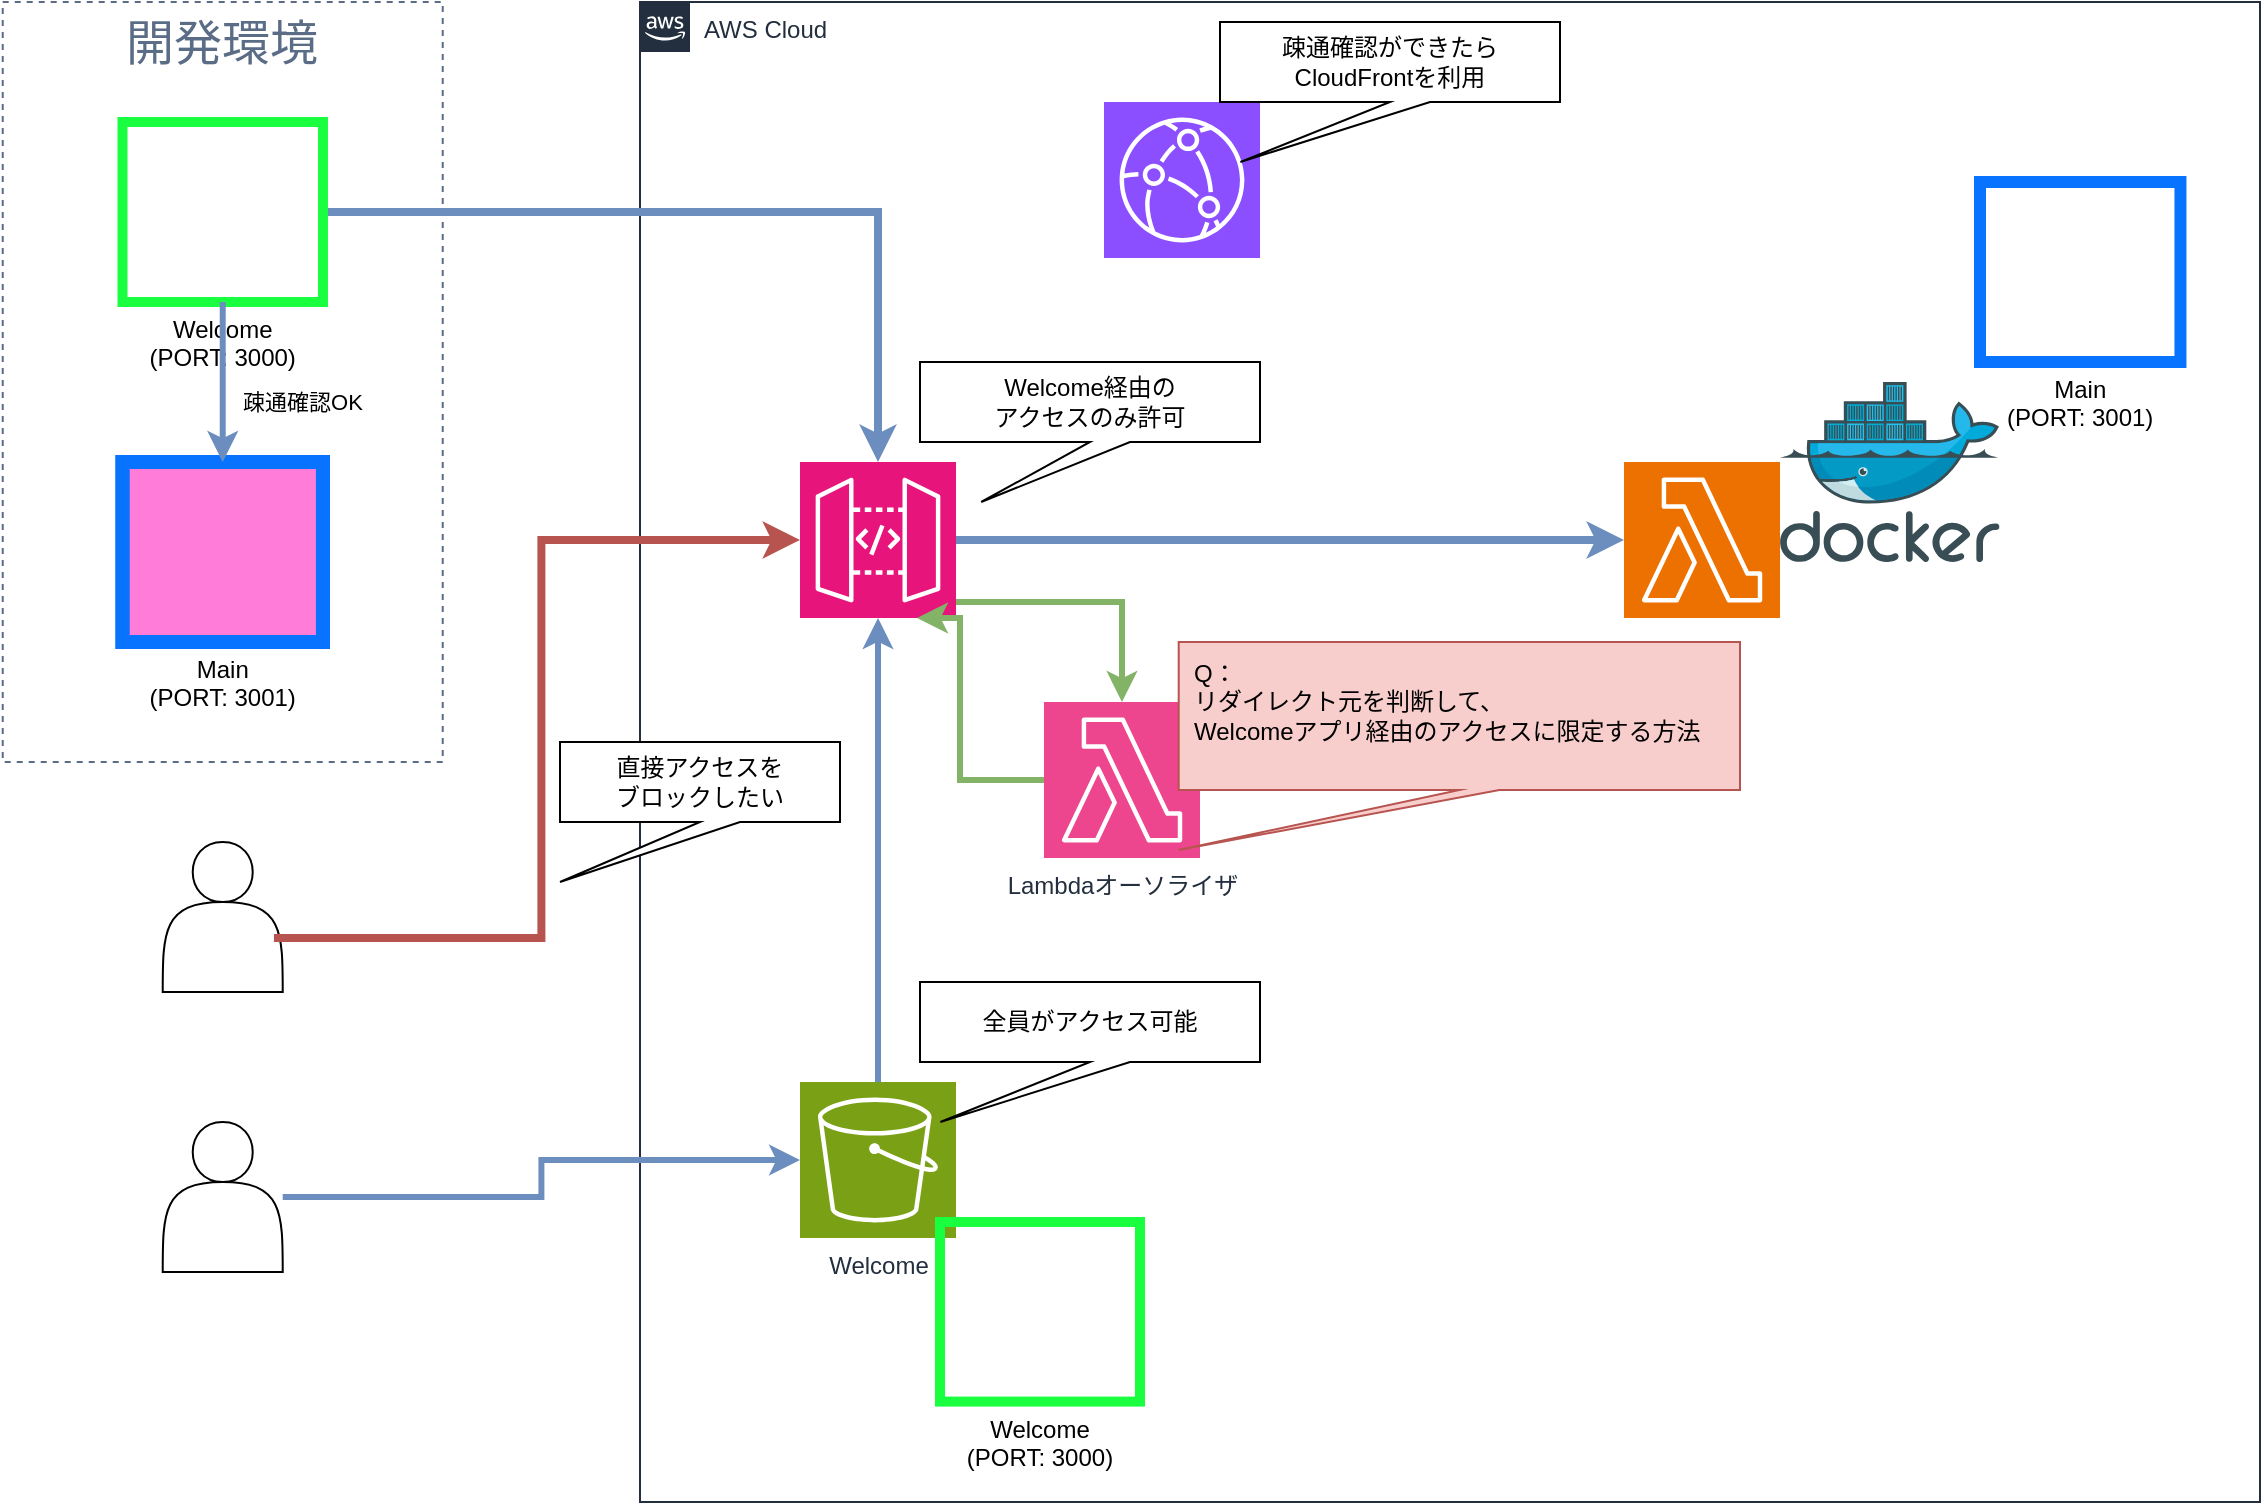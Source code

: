<mxfile version="24.7.13">
  <diagram name="ページ1" id="oKM_rWbbFsQeyxLx6hBT">
    <mxGraphModel dx="1434" dy="785" grid="1" gridSize="10" guides="1" tooltips="1" connect="1" arrows="1" fold="1" page="1" pageScale="1" pageWidth="827" pageHeight="1169" math="0" shadow="0">
      <root>
        <mxCell id="0" />
        <mxCell id="1" parent="0" />
        <mxCell id="fsGPkaUiXoxHUEZwdyoa-4" value="&lt;span style=&quot;font-size: 24px;&quot;&gt;開発環境&lt;/span&gt;" style="fillColor=none;strokeColor=#5A6C86;dashed=1;verticalAlign=top;fontStyle=0;fontColor=#5A6C86;whiteSpace=wrap;html=1;" vertex="1" parent="1">
          <mxGeometry x="61.36" y="120" width="220" height="380" as="geometry" />
        </mxCell>
        <mxCell id="fsGPkaUiXoxHUEZwdyoa-3" value="AWS Cloud" style="points=[[0,0],[0.25,0],[0.5,0],[0.75,0],[1,0],[1,0.25],[1,0.5],[1,0.75],[1,1],[0.75,1],[0.5,1],[0.25,1],[0,1],[0,0.75],[0,0.5],[0,0.25]];outlineConnect=0;gradientColor=none;html=1;whiteSpace=wrap;fontSize=12;fontStyle=0;container=1;pointerEvents=0;collapsible=0;recursiveResize=0;shape=mxgraph.aws4.group;grIcon=mxgraph.aws4.group_aws_cloud_alt;strokeColor=#232F3E;fillColor=none;verticalAlign=top;align=left;spacingLeft=30;fontColor=#232F3E;dashed=0;" vertex="1" parent="1">
          <mxGeometry x="380" y="120" width="810" height="750" as="geometry" />
        </mxCell>
        <mxCell id="fsGPkaUiXoxHUEZwdyoa-16" style="edgeStyle=orthogonalEdgeStyle;rounded=0;orthogonalLoop=1;jettySize=auto;html=1;fillColor=#dae8fc;strokeColor=#6c8ebf;strokeWidth=4;" edge="1" parent="fsGPkaUiXoxHUEZwdyoa-3" source="fsGPkaUiXoxHUEZwdyoa-5" target="fsGPkaUiXoxHUEZwdyoa-6">
          <mxGeometry relative="1" as="geometry" />
        </mxCell>
        <mxCell id="fsGPkaUiXoxHUEZwdyoa-35" style="edgeStyle=orthogonalEdgeStyle;rounded=0;orthogonalLoop=1;jettySize=auto;html=1;fillColor=#d5e8d4;strokeColor=#82b366;strokeWidth=3;" edge="1" parent="fsGPkaUiXoxHUEZwdyoa-3" source="fsGPkaUiXoxHUEZwdyoa-5" target="fsGPkaUiXoxHUEZwdyoa-33">
          <mxGeometry relative="1" as="geometry">
            <Array as="points">
              <mxPoint x="241" y="300" />
            </Array>
          </mxGeometry>
        </mxCell>
        <mxCell id="fsGPkaUiXoxHUEZwdyoa-5" value="" style="sketch=0;points=[[0,0,0],[0.25,0,0],[0.5,0,0],[0.75,0,0],[1,0,0],[0,1,0],[0.25,1,0],[0.5,1,0],[0.75,1,0],[1,1,0],[0,0.25,0],[0,0.5,0],[0,0.75,0],[1,0.25,0],[1,0.5,0],[1,0.75,0]];outlineConnect=0;fontColor=#232F3E;fillColor=#E7157B;strokeColor=#ffffff;dashed=0;verticalLabelPosition=bottom;verticalAlign=top;align=center;html=1;fontSize=12;fontStyle=0;aspect=fixed;shape=mxgraph.aws4.resourceIcon;resIcon=mxgraph.aws4.api_gateway;" vertex="1" parent="fsGPkaUiXoxHUEZwdyoa-3">
          <mxGeometry x="80" y="230" width="78" height="78" as="geometry" />
        </mxCell>
        <mxCell id="fsGPkaUiXoxHUEZwdyoa-6" value="" style="sketch=0;points=[[0,0,0],[0.25,0,0],[0.5,0,0],[0.75,0,0],[1,0,0],[0,1,0],[0.25,1,0],[0.5,1,0],[0.75,1,0],[1,1,0],[0,0.25,0],[0,0.5,0],[0,0.75,0],[1,0.25,0],[1,0.5,0],[1,0.75,0]];outlineConnect=0;fontColor=#232F3E;fillColor=#ED7100;strokeColor=#ffffff;dashed=0;verticalLabelPosition=bottom;verticalAlign=top;align=center;html=1;fontSize=12;fontStyle=0;aspect=fixed;shape=mxgraph.aws4.resourceIcon;resIcon=mxgraph.aws4.lambda;" vertex="1" parent="fsGPkaUiXoxHUEZwdyoa-3">
          <mxGeometry x="492" y="230" width="78" height="78" as="geometry" />
        </mxCell>
        <mxCell id="fsGPkaUiXoxHUEZwdyoa-18" value="Main&#xa;(PORT: 3001)" style="shape=image;verticalLabelPosition=bottom;labelBackgroundColor=default;verticalAlign=top;aspect=fixed;imageAspect=0;image=https://images.ctfassets.net/23aumh6u8s0i/6pjUKboBuFLvCKkE3esaFA/5f2101d6d2add5c615db5e98a553fc44/nextjs.jpeg;imageBorder=#0873FF;strokeWidth=6;" vertex="1" parent="fsGPkaUiXoxHUEZwdyoa-3">
          <mxGeometry x="670" y="90" width="100.23" height="90" as="geometry" />
        </mxCell>
        <mxCell id="fsGPkaUiXoxHUEZwdyoa-19" value="" style="image;sketch=0;aspect=fixed;html=1;points=[];align=center;fontSize=12;image=img/lib/mscae/Docker.svg;" vertex="1" parent="fsGPkaUiXoxHUEZwdyoa-3">
          <mxGeometry x="570" y="190" width="109.76" height="90" as="geometry" />
        </mxCell>
        <mxCell id="fsGPkaUiXoxHUEZwdyoa-26" style="edgeStyle=orthogonalEdgeStyle;rounded=0;orthogonalLoop=1;jettySize=auto;html=1;fillColor=#dae8fc;strokeColor=#6c8ebf;strokeWidth=3;" edge="1" parent="fsGPkaUiXoxHUEZwdyoa-3" source="fsGPkaUiXoxHUEZwdyoa-23" target="fsGPkaUiXoxHUEZwdyoa-5">
          <mxGeometry relative="1" as="geometry" />
        </mxCell>
        <mxCell id="fsGPkaUiXoxHUEZwdyoa-23" value="Welcome" style="sketch=0;points=[[0,0,0],[0.25,0,0],[0.5,0,0],[0.75,0,0],[1,0,0],[0,1,0],[0.25,1,0],[0.5,1,0],[0.75,1,0],[1,1,0],[0,0.25,0],[0,0.5,0],[0,0.75,0],[1,0.25,0],[1,0.5,0],[1,0.75,0]];outlineConnect=0;fontColor=#232F3E;fillColor=#7AA116;strokeColor=#ffffff;dashed=0;verticalLabelPosition=bottom;verticalAlign=top;align=center;html=1;fontSize=12;fontStyle=0;aspect=fixed;shape=mxgraph.aws4.resourceIcon;resIcon=mxgraph.aws4.s3;" vertex="1" parent="fsGPkaUiXoxHUEZwdyoa-3">
          <mxGeometry x="80" y="540" width="78" height="78" as="geometry" />
        </mxCell>
        <mxCell id="fsGPkaUiXoxHUEZwdyoa-28" value="全員がアクセス可能" style="shape=callout;whiteSpace=wrap;html=1;perimeter=calloutPerimeter;position2=0.06;" vertex="1" parent="fsGPkaUiXoxHUEZwdyoa-3">
          <mxGeometry x="140" y="490" width="170" height="70" as="geometry" />
        </mxCell>
        <mxCell id="fsGPkaUiXoxHUEZwdyoa-30" value="Welcome経由の&lt;div&gt;アクセスのみ許可&lt;/div&gt;" style="shape=callout;whiteSpace=wrap;html=1;perimeter=calloutPerimeter;position2=0.18;" vertex="1" parent="fsGPkaUiXoxHUEZwdyoa-3">
          <mxGeometry x="140" y="180" width="170" height="70" as="geometry" />
        </mxCell>
        <mxCell id="fsGPkaUiXoxHUEZwdyoa-33" value="Lambdaオーソライザ" style="sketch=0;points=[[0,0,0],[0.25,0,0],[0.5,0,0],[0.75,0,0],[1,0,0],[0,1,0],[0.25,1,0],[0.5,1,0],[0.75,1,0],[1,1,0],[0,0.25,0],[0,0.5,0],[0,0.75,0],[1,0.25,0],[1,0.5,0],[1,0.75,0]];outlineConnect=0;fontColor=#232F3E;fillColor=#ED458E;strokeColor=#ffffff;dashed=0;verticalLabelPosition=bottom;verticalAlign=top;align=center;html=1;fontSize=12;fontStyle=0;aspect=fixed;shape=mxgraph.aws4.resourceIcon;resIcon=mxgraph.aws4.lambda;" vertex="1" parent="fsGPkaUiXoxHUEZwdyoa-3">
          <mxGeometry x="202" y="350" width="78" height="78" as="geometry" />
        </mxCell>
        <mxCell id="fsGPkaUiXoxHUEZwdyoa-36" style="edgeStyle=orthogonalEdgeStyle;rounded=0;orthogonalLoop=1;jettySize=auto;html=1;exitX=0;exitY=0.5;exitDx=0;exitDy=0;exitPerimeter=0;entryX=0.75;entryY=1;entryDx=0;entryDy=0;entryPerimeter=0;fillColor=#d5e8d4;strokeColor=#82b366;strokeWidth=3;" edge="1" parent="fsGPkaUiXoxHUEZwdyoa-3" source="fsGPkaUiXoxHUEZwdyoa-33" target="fsGPkaUiXoxHUEZwdyoa-5">
          <mxGeometry relative="1" as="geometry">
            <Array as="points">
              <mxPoint x="160" y="389" />
              <mxPoint x="160" y="308" />
            </Array>
          </mxGeometry>
        </mxCell>
        <mxCell id="fsGPkaUiXoxHUEZwdyoa-37" value="Welcome&#xa;(PORT: 3000)" style="shape=image;verticalLabelPosition=bottom;labelBackgroundColor=default;verticalAlign=top;aspect=fixed;imageAspect=0;image=https://images.ctfassets.net/23aumh6u8s0i/6pjUKboBuFLvCKkE3esaFA/5f2101d6d2add5c615db5e98a553fc44/nextjs.jpeg;strokeWidth=5;imageBorder=#19FF40;" vertex="1" parent="fsGPkaUiXoxHUEZwdyoa-3">
          <mxGeometry x="150" y="610" width="100" height="89.79" as="geometry" />
        </mxCell>
        <mxCell id="fsGPkaUiXoxHUEZwdyoa-42" value="" style="shape=image;verticalLabelPosition=bottom;labelBackgroundColor=default;verticalAlign=top;aspect=fixed;imageAspect=0;image=https://next-auth.js.org/img/logo/logo-sm.png;" vertex="1" parent="fsGPkaUiXoxHUEZwdyoa-3">
          <mxGeometry x="470" y="180" width="54.35" height="60" as="geometry" />
        </mxCell>
        <mxCell id="fsGPkaUiXoxHUEZwdyoa-43" value="" style="shape=image;verticalLabelPosition=bottom;labelBackgroundColor=default;verticalAlign=top;aspect=fixed;imageAspect=0;image=https://next-auth.js.org/img/logo/logo-sm.png;" vertex="1" parent="fsGPkaUiXoxHUEZwdyoa-3">
          <mxGeometry x="240" y="580" width="54.35" height="60" as="geometry" />
        </mxCell>
        <mxCell id="fsGPkaUiXoxHUEZwdyoa-44" value="" style="sketch=0;points=[[0,0,0],[0.25,0,0],[0.5,0,0],[0.75,0,0],[1,0,0],[0,1,0],[0.25,1,0],[0.5,1,0],[0.75,1,0],[1,1,0],[0,0.25,0],[0,0.5,0],[0,0.75,0],[1,0.25,0],[1,0.5,0],[1,0.75,0]];outlineConnect=0;fontColor=#232F3E;fillColor=#8C4FFF;strokeColor=#ffffff;dashed=0;verticalLabelPosition=bottom;verticalAlign=top;align=center;html=1;fontSize=12;fontStyle=0;aspect=fixed;shape=mxgraph.aws4.resourceIcon;resIcon=mxgraph.aws4.cloudfront;" vertex="1" parent="fsGPkaUiXoxHUEZwdyoa-3">
          <mxGeometry x="232" y="50" width="78" height="78" as="geometry" />
        </mxCell>
        <mxCell id="fsGPkaUiXoxHUEZwdyoa-45" value="疎通確認ができたら&lt;div&gt;CloudFrontを利用&lt;/div&gt;" style="shape=callout;whiteSpace=wrap;html=1;perimeter=calloutPerimeter;position2=0.06;" vertex="1" parent="fsGPkaUiXoxHUEZwdyoa-3">
          <mxGeometry x="290" y="10" width="170" height="70" as="geometry" />
        </mxCell>
        <mxCell id="fsGPkaUiXoxHUEZwdyoa-50" value="Q：&lt;div&gt;リダイレクト元を判断して、&lt;/div&gt;&lt;div&gt;Welcomeアプリ経由のアクセスに限定する方法&lt;br&gt;&lt;div&gt;&lt;br&gt;&lt;/div&gt;&lt;/div&gt;" style="shape=callout;whiteSpace=wrap;html=1;perimeter=calloutPerimeter;position2=0;align=left;spacing=8;fillColor=#f8cecc;strokeColor=#b85450;" vertex="1" parent="fsGPkaUiXoxHUEZwdyoa-3">
          <mxGeometry x="269.35" y="320" width="280.65" height="104" as="geometry" />
        </mxCell>
        <mxCell id="fsGPkaUiXoxHUEZwdyoa-52" value="直接アクセスを&lt;div&gt;ブロックしたい&lt;/div&gt;" style="shape=callout;whiteSpace=wrap;html=1;perimeter=calloutPerimeter;position2=0;" vertex="1" parent="fsGPkaUiXoxHUEZwdyoa-3">
          <mxGeometry x="-40" y="370" width="140" height="70" as="geometry" />
        </mxCell>
        <mxCell id="fsGPkaUiXoxHUEZwdyoa-17" style="edgeStyle=orthogonalEdgeStyle;rounded=0;orthogonalLoop=1;jettySize=auto;html=1;exitX=1;exitY=0.5;exitDx=0;exitDy=0;fillColor=#dae8fc;strokeColor=#6c8ebf;strokeWidth=4;" edge="1" parent="1" source="fsGPkaUiXoxHUEZwdyoa-11" target="fsGPkaUiXoxHUEZwdyoa-5">
          <mxGeometry relative="1" as="geometry" />
        </mxCell>
        <mxCell id="fsGPkaUiXoxHUEZwdyoa-11" value="Welcome&#xa;(PORT: 3000)" style="shape=image;verticalLabelPosition=bottom;labelBackgroundColor=default;verticalAlign=top;aspect=fixed;imageAspect=0;image=https://images.ctfassets.net/23aumh6u8s0i/6pjUKboBuFLvCKkE3esaFA/5f2101d6d2add5c615db5e98a553fc44/nextjs.jpeg;strokeWidth=5;imageBorder=#19FF40;" vertex="1" parent="1">
          <mxGeometry x="121.25" y="180" width="100.23" height="90" as="geometry" />
        </mxCell>
        <mxCell id="fsGPkaUiXoxHUEZwdyoa-12" value="Main&#xa;(PORT: 3001)" style="shape=image;verticalLabelPosition=bottom;labelBackgroundColor=default;verticalAlign=top;aspect=fixed;imageAspect=0;image=https://images.ctfassets.net/23aumh6u8s0i/6pjUKboBuFLvCKkE3esaFA/5f2101d6d2add5c615db5e98a553fc44/nextjs.jpeg;imageBackground=#FF7DD8;strokeWidth=7;imageBorder=#0873FF;" vertex="1" parent="1">
          <mxGeometry x="121.25" y="350" width="100.23" height="90" as="geometry" />
        </mxCell>
        <mxCell id="fsGPkaUiXoxHUEZwdyoa-14" value="" style="endArrow=classic;html=1;rounded=0;fillColor=#dae8fc;strokeColor=#6c8ebf;strokeWidth=3;" edge="1" parent="1" source="fsGPkaUiXoxHUEZwdyoa-11" target="fsGPkaUiXoxHUEZwdyoa-12">
          <mxGeometry width="50" height="50" relative="1" as="geometry">
            <mxPoint x="610" y="440" as="sourcePoint" />
            <mxPoint x="660" y="390" as="targetPoint" />
          </mxGeometry>
        </mxCell>
        <mxCell id="fsGPkaUiXoxHUEZwdyoa-51" value="疎通確認OK" style="edgeLabel;html=1;align=center;verticalAlign=middle;resizable=0;points=[];" vertex="1" connectable="0" parent="fsGPkaUiXoxHUEZwdyoa-14">
          <mxGeometry x="0.6" y="1" relative="1" as="geometry">
            <mxPoint x="38" y="-14" as="offset" />
          </mxGeometry>
        </mxCell>
        <mxCell id="fsGPkaUiXoxHUEZwdyoa-20" value="" style="shape=actor;whiteSpace=wrap;html=1;" vertex="1" parent="1">
          <mxGeometry x="141.36" y="540" width="60" height="75" as="geometry" />
        </mxCell>
        <mxCell id="fsGPkaUiXoxHUEZwdyoa-21" style="edgeStyle=orthogonalEdgeStyle;rounded=0;orthogonalLoop=1;jettySize=auto;html=1;entryX=0;entryY=0.5;entryDx=0;entryDy=0;entryPerimeter=0;fillColor=#f8cecc;strokeColor=#b85450;strokeWidth=4;exitX=0.927;exitY=0.64;exitDx=0;exitDy=0;exitPerimeter=0;" edge="1" parent="1" source="fsGPkaUiXoxHUEZwdyoa-20" target="fsGPkaUiXoxHUEZwdyoa-5">
          <mxGeometry relative="1" as="geometry">
            <mxPoint x="350" y="509" as="sourcePoint" />
          </mxGeometry>
        </mxCell>
        <mxCell id="fsGPkaUiXoxHUEZwdyoa-25" style="edgeStyle=orthogonalEdgeStyle;rounded=0;orthogonalLoop=1;jettySize=auto;html=1;fillColor=#dae8fc;strokeColor=#6c8ebf;strokeWidth=3;" edge="1" parent="1" source="fsGPkaUiXoxHUEZwdyoa-24" target="fsGPkaUiXoxHUEZwdyoa-23">
          <mxGeometry relative="1" as="geometry" />
        </mxCell>
        <mxCell id="fsGPkaUiXoxHUEZwdyoa-24" value="" style="shape=actor;whiteSpace=wrap;html=1;" vertex="1" parent="1">
          <mxGeometry x="141.36" y="680" width="60" height="75" as="geometry" />
        </mxCell>
        <mxCell id="fsGPkaUiXoxHUEZwdyoa-40" value="" style="shape=image;verticalLabelPosition=bottom;labelBackgroundColor=default;verticalAlign=top;aspect=fixed;imageAspect=0;image=https://next-auth.js.org/img/logo/logo-sm.png;" vertex="1" parent="1">
          <mxGeometry x="70" y="160" width="54.35" height="60" as="geometry" />
        </mxCell>
        <mxCell id="fsGPkaUiXoxHUEZwdyoa-41" value="" style="shape=image;verticalLabelPosition=bottom;labelBackgroundColor=default;verticalAlign=top;aspect=fixed;imageAspect=0;image=https://next-auth.js.org/img/logo/logo-sm.png;" vertex="1" parent="1">
          <mxGeometry x="70" y="320" width="54.35" height="60" as="geometry" />
        </mxCell>
      </root>
    </mxGraphModel>
  </diagram>
</mxfile>
